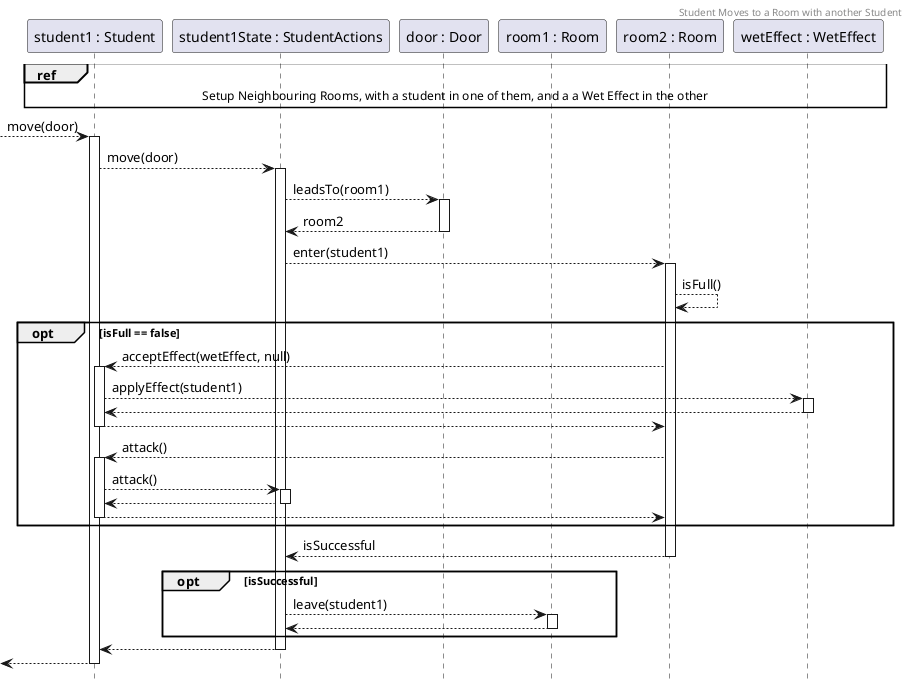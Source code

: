 @startuml RoomSplitWithEffects
header Student Moves to a Room with another Student
hide footbox

participant S1 as "student1 : Student"
participant S1S as "student1State : StudentActions"
participant D as "door : Door"
participant R1 as "room1 : Room"
participant R2 as "room2 : Room"
participant W as "wetEffect : WetEffect"
ref over S1, W: Setup Neighbouring Rooms, with a student in one of them, and a a Wet Effect in the other
--> S1 ++: move(door)
S1 --> S1S ++: move(door)
S1S --> D ++: leadsTo(room1)
return room2
S1S --> R2 ++ : enter(student1)
R2 --> R2 : isFull()
opt isFull == false
    R2 --> S1 ++ : acceptEffect(wetEffect, null)
    S1 --> W ++ : applyEffect(student1)
    return
    return
    R2 --> S1 ++ : attack()
    S1 --> S1S ++ : attack()
    return
    return
end
return isSuccessful
opt isSuccessful
    S1S --> R1 ++ : leave(student1)
    return
end
return 
return 


@enduml

